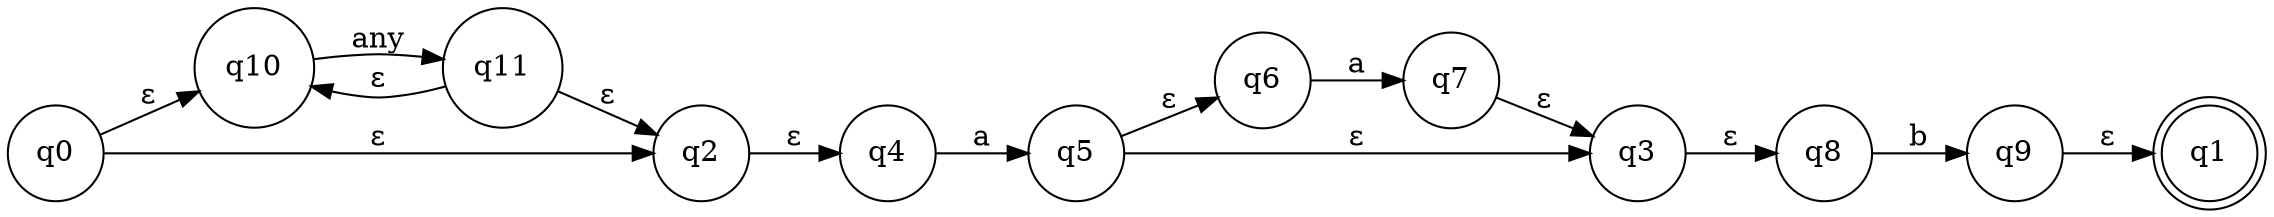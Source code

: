 digraph NFA {
	rankdir=LR;
	node [shape=circle];
	q0 [label="q0"];
	q0 -> q10 [label="ε"];
	q10 [label="q10"];
	q10 -> q11 [label="any"];
	q11 [label="q11"];
	q11 -> q10 [label="ε"];
	q11 -> q2 [label="ε"];
	q2 [label="q2"];
	q2 -> q4 [label="ε"];
	q4 [label="q4"];
	q4 -> q5 [label="a"];
	q5 [label="q5"];
	q5 -> q6 [label="ε"];
	q6 [label="q6"];
	q6 -> q7 [label="a"];
	q7 [label="q7"];
	q7 -> q3 [label="ε"];
	q3 [label="q3"];
	q3 -> q8 [label="ε"];
	q8 [label="q8"];
	q8 -> q9 [label="b"];
	q9 [label="q9"];
	q9 -> q1 [label="ε"];
	q1 [shape=doublecircle];
	q5 -> q3 [label="ε"];
	q0 -> q2 [label="ε"];
}
